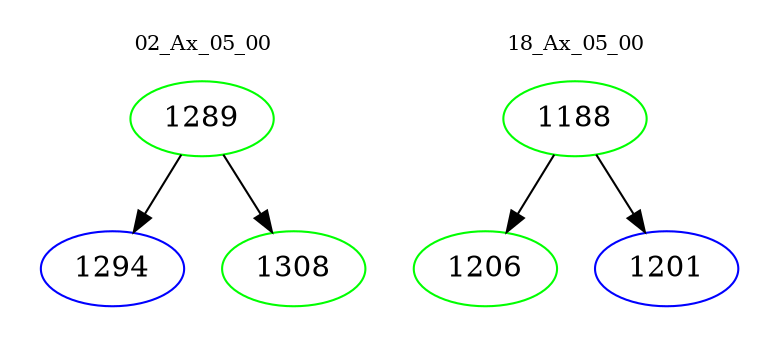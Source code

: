 digraph{
subgraph cluster_0 {
color = white
label = "02_Ax_05_00";
fontsize=10;
T0_1289 [label="1289", color="green"]
T0_1289 -> T0_1294 [color="black"]
T0_1294 [label="1294", color="blue"]
T0_1289 -> T0_1308 [color="black"]
T0_1308 [label="1308", color="green"]
}
subgraph cluster_1 {
color = white
label = "18_Ax_05_00";
fontsize=10;
T1_1188 [label="1188", color="green"]
T1_1188 -> T1_1206 [color="black"]
T1_1206 [label="1206", color="green"]
T1_1188 -> T1_1201 [color="black"]
T1_1201 [label="1201", color="blue"]
}
}
